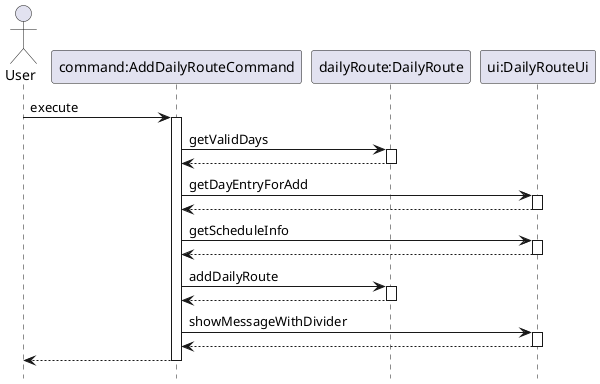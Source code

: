 @startuml
hide footbox

actor User
User -> "command:AddDailyRouteCommand" : execute
activate "command:AddDailyRouteCommand"
"command:AddDailyRouteCommand" -> "dailyRoute:DailyRoute" : getValidDays
activate "dailyRoute:DailyRoute"
return
deactivate "dailyRoute:DailyRoute"
"command:AddDailyRouteCommand" -> "ui:DailyRouteUi" : getDayEntryForAdd
activate "ui:DailyRouteUi"
return
deactivate "ui:DailyRouteUi"

"command:AddDailyRouteCommand" -> "ui:DailyRouteUi" : getScheduleInfo
activate "ui:DailyRouteUi"
return
deactivate "ui:DailyRouteUi"

"command:AddDailyRouteCommand" -> "dailyRoute:DailyRoute" : addDailyRoute
activate "dailyRoute:DailyRoute"
"dailyRoute:DailyRoute" --> "command:AddDailyRouteCommand"
deactivate "dailyRoute:DailyRoute"

"command:AddDailyRouteCommand" -> "ui:DailyRouteUi": showMessageWithDivider
activate "ui:DailyRouteUi"
return
deactivate "ui:DailyRouteUi"
"command:AddDailyRouteCommand" --> User
deactivate "command:AddDailyRouteCommand"

@enduml